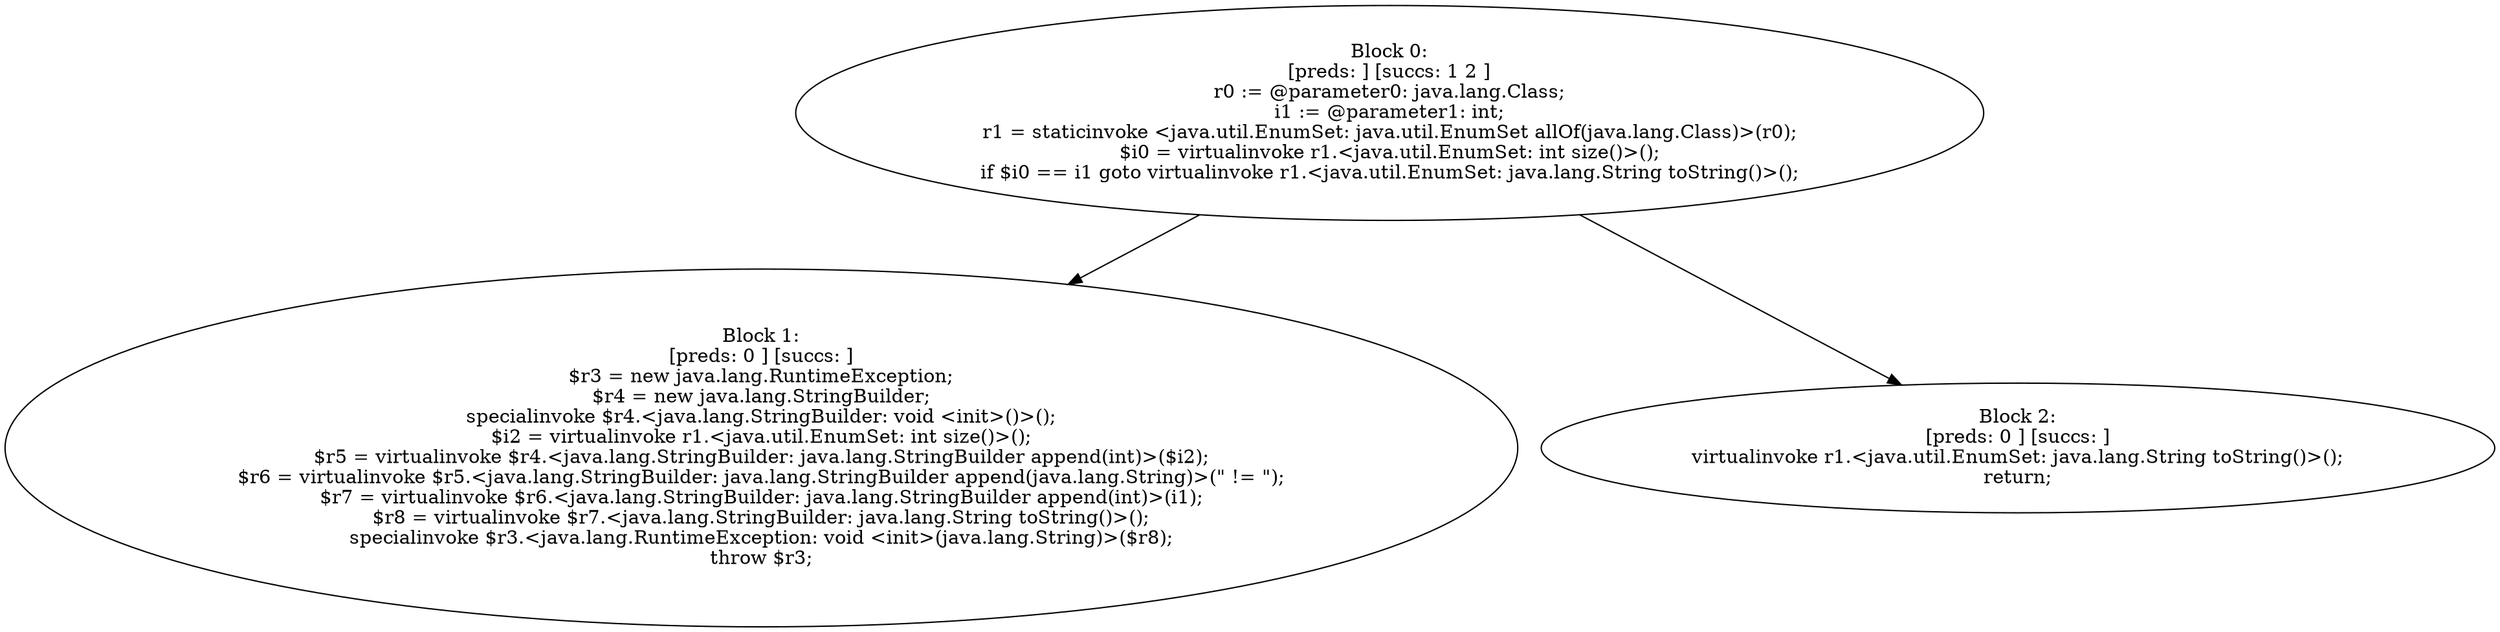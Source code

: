digraph "unitGraph" {
    "Block 0:
[preds: ] [succs: 1 2 ]
r0 := @parameter0: java.lang.Class;
i1 := @parameter1: int;
r1 = staticinvoke <java.util.EnumSet: java.util.EnumSet allOf(java.lang.Class)>(r0);
$i0 = virtualinvoke r1.<java.util.EnumSet: int size()>();
if $i0 == i1 goto virtualinvoke r1.<java.util.EnumSet: java.lang.String toString()>();
"
    "Block 1:
[preds: 0 ] [succs: ]
$r3 = new java.lang.RuntimeException;
$r4 = new java.lang.StringBuilder;
specialinvoke $r4.<java.lang.StringBuilder: void <init>()>();
$i2 = virtualinvoke r1.<java.util.EnumSet: int size()>();
$r5 = virtualinvoke $r4.<java.lang.StringBuilder: java.lang.StringBuilder append(int)>($i2);
$r6 = virtualinvoke $r5.<java.lang.StringBuilder: java.lang.StringBuilder append(java.lang.String)>(\" != \");
$r7 = virtualinvoke $r6.<java.lang.StringBuilder: java.lang.StringBuilder append(int)>(i1);
$r8 = virtualinvoke $r7.<java.lang.StringBuilder: java.lang.String toString()>();
specialinvoke $r3.<java.lang.RuntimeException: void <init>(java.lang.String)>($r8);
throw $r3;
"
    "Block 2:
[preds: 0 ] [succs: ]
virtualinvoke r1.<java.util.EnumSet: java.lang.String toString()>();
return;
"
    "Block 0:
[preds: ] [succs: 1 2 ]
r0 := @parameter0: java.lang.Class;
i1 := @parameter1: int;
r1 = staticinvoke <java.util.EnumSet: java.util.EnumSet allOf(java.lang.Class)>(r0);
$i0 = virtualinvoke r1.<java.util.EnumSet: int size()>();
if $i0 == i1 goto virtualinvoke r1.<java.util.EnumSet: java.lang.String toString()>();
"->"Block 1:
[preds: 0 ] [succs: ]
$r3 = new java.lang.RuntimeException;
$r4 = new java.lang.StringBuilder;
specialinvoke $r4.<java.lang.StringBuilder: void <init>()>();
$i2 = virtualinvoke r1.<java.util.EnumSet: int size()>();
$r5 = virtualinvoke $r4.<java.lang.StringBuilder: java.lang.StringBuilder append(int)>($i2);
$r6 = virtualinvoke $r5.<java.lang.StringBuilder: java.lang.StringBuilder append(java.lang.String)>(\" != \");
$r7 = virtualinvoke $r6.<java.lang.StringBuilder: java.lang.StringBuilder append(int)>(i1);
$r8 = virtualinvoke $r7.<java.lang.StringBuilder: java.lang.String toString()>();
specialinvoke $r3.<java.lang.RuntimeException: void <init>(java.lang.String)>($r8);
throw $r3;
";
    "Block 0:
[preds: ] [succs: 1 2 ]
r0 := @parameter0: java.lang.Class;
i1 := @parameter1: int;
r1 = staticinvoke <java.util.EnumSet: java.util.EnumSet allOf(java.lang.Class)>(r0);
$i0 = virtualinvoke r1.<java.util.EnumSet: int size()>();
if $i0 == i1 goto virtualinvoke r1.<java.util.EnumSet: java.lang.String toString()>();
"->"Block 2:
[preds: 0 ] [succs: ]
virtualinvoke r1.<java.util.EnumSet: java.lang.String toString()>();
return;
";
}
